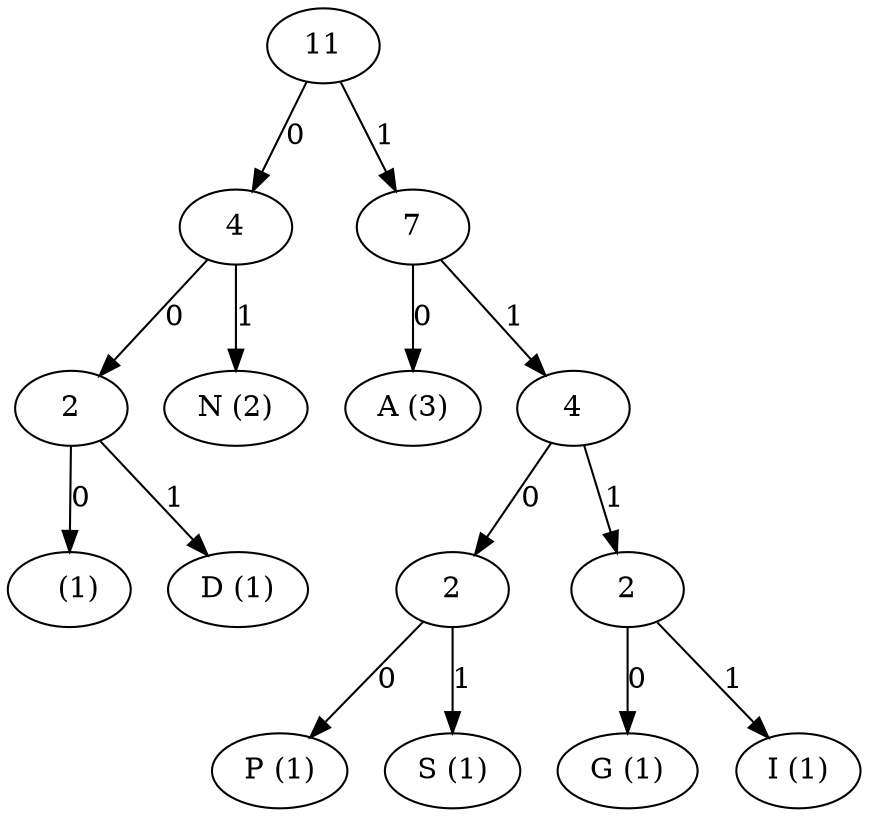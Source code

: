 digraph G {
    "00CF1840" [label="11"];
    "00CF1840" -> "00CF1800" [label="0"];
    "00CF1800" [label="4"];
    "00CF1800" -> "00CF1780" [label="0"];
    "00CF1780" [label="2"];
    "00CF1780" -> "00CF1700" [label="0"];
    "00CF1700" [label="  (1)"];
    "00CF1780" -> "00CF1740" [label="1"];
    "00CF1740" [label="D (1)"];
    "00CF1800" -> "00CF1B40" [label="1"];
    "00CF1B40" [label="N (2)"];
    "00CF1840" -> "00CF1820" [label="1"];
    "00CF1820" [label="7"];
    "00CF1820" -> "00CF1B60" [label="0"];
    "00CF1B60" [label="A (3)"];
    "00CF1820" -> "00CF17E0" [label="1"];
    "00CF17E0" [label="4"];
    "00CF17E0" -> "00CF17C0" [label="0"];
    "00CF17C0" [label="2"];
    "00CF17C0" -> "00CF1720" [label="0"];
    "00CF1720" [label="P (1)"];
    "00CF17C0" -> "00CF1B80" [label="1"];
    "00CF1B80" [label="S (1)"];
    "00CF17E0" -> "00CF17A0" [label="1"];
    "00CF17A0" [label="2"];
    "00CF17A0" -> "00CF1760" [label="0"];
    "00CF1760" [label="G (1)"];
    "00CF17A0" -> "00CF1BA0" [label="1"];
    "00CF1BA0" [label="I (1)"];
}
